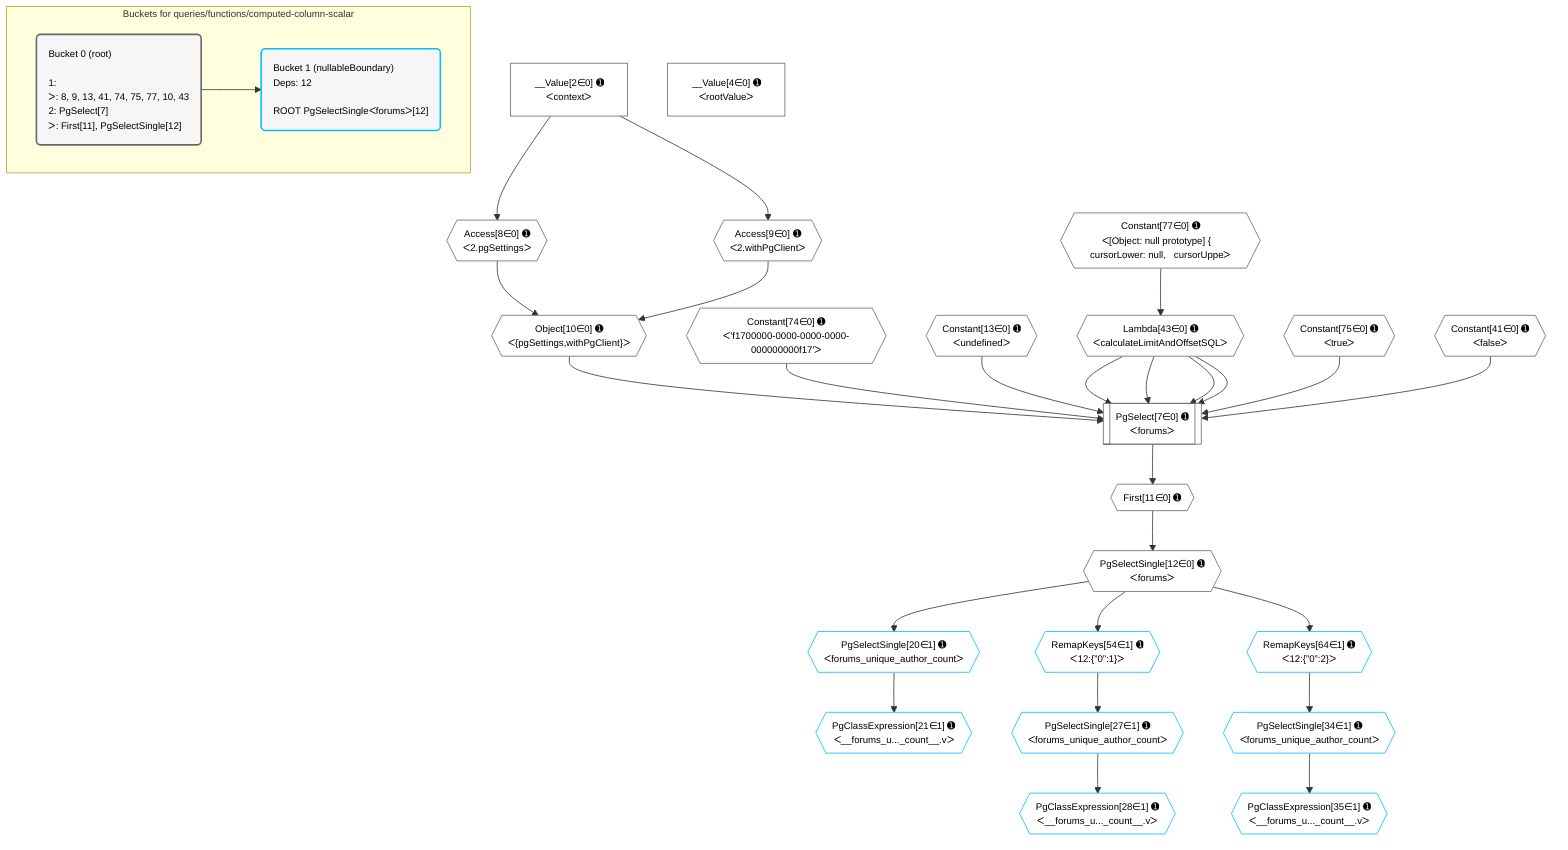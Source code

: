 %%{init: {'themeVariables': { 'fontSize': '12px'}}}%%
graph TD
    classDef path fill:#eee,stroke:#000,color:#000
    classDef plan fill:#fff,stroke-width:1px,color:#000
    classDef itemplan fill:#fff,stroke-width:2px,color:#000
    classDef unbatchedplan fill:#dff,stroke-width:1px,color:#000
    classDef sideeffectplan fill:#fcc,stroke-width:2px,color:#000
    classDef bucket fill:#f6f6f6,color:#000,stroke-width:2px,text-align:left


    %% plan dependencies
    PgSelect7[["PgSelect[7∈0] ➊<br />ᐸforumsᐳ"]]:::plan
    Object10{{"Object[10∈0] ➊<br />ᐸ{pgSettings,withPgClient}ᐳ"}}:::plan
    Constant74{{"Constant[74∈0] ➊<br />ᐸ'f1700000-0000-0000-0000-000000000f17'ᐳ"}}:::plan
    Constant13{{"Constant[13∈0] ➊<br />ᐸundefinedᐳ"}}:::plan
    Lambda43{{"Lambda[43∈0] ➊<br />ᐸcalculateLimitAndOffsetSQLᐳ"}}:::plan
    Constant75{{"Constant[75∈0] ➊<br />ᐸtrueᐳ"}}:::plan
    Constant41{{"Constant[41∈0] ➊<br />ᐸfalseᐳ"}}:::plan
    Object10 & Constant74 & Constant13 & Lambda43 & Constant75 & Lambda43 & Constant41 & Lambda43 & Lambda43 --> PgSelect7
    Access8{{"Access[8∈0] ➊<br />ᐸ2.pgSettingsᐳ"}}:::plan
    Access9{{"Access[9∈0] ➊<br />ᐸ2.withPgClientᐳ"}}:::plan
    Access8 & Access9 --> Object10
    __Value2["__Value[2∈0] ➊<br />ᐸcontextᐳ"]:::plan
    __Value2 --> Access8
    __Value2 --> Access9
    First11{{"First[11∈0] ➊"}}:::plan
    PgSelect7 --> First11
    PgSelectSingle12{{"PgSelectSingle[12∈0] ➊<br />ᐸforumsᐳ"}}:::plan
    First11 --> PgSelectSingle12
    Constant77{{"Constant[77∈0] ➊<br />ᐸ[Object: null prototype] {   cursorLower: null,   cursorUppeᐳ"}}:::plan
    Constant77 --> Lambda43
    __Value4["__Value[4∈0] ➊<br />ᐸrootValueᐳ"]:::plan
    PgSelectSingle20{{"PgSelectSingle[20∈1] ➊<br />ᐸforums_unique_author_countᐳ"}}:::plan
    PgSelectSingle12 --> PgSelectSingle20
    PgClassExpression21{{"PgClassExpression[21∈1] ➊<br />ᐸ__forums_u..._count__.vᐳ"}}:::plan
    PgSelectSingle20 --> PgClassExpression21
    PgSelectSingle27{{"PgSelectSingle[27∈1] ➊<br />ᐸforums_unique_author_countᐳ"}}:::plan
    RemapKeys54{{"RemapKeys[54∈1] ➊<br />ᐸ12:{”0”:1}ᐳ"}}:::plan
    RemapKeys54 --> PgSelectSingle27
    PgClassExpression28{{"PgClassExpression[28∈1] ➊<br />ᐸ__forums_u..._count__.vᐳ"}}:::plan
    PgSelectSingle27 --> PgClassExpression28
    PgSelectSingle34{{"PgSelectSingle[34∈1] ➊<br />ᐸforums_unique_author_countᐳ"}}:::plan
    RemapKeys64{{"RemapKeys[64∈1] ➊<br />ᐸ12:{”0”:2}ᐳ"}}:::plan
    RemapKeys64 --> PgSelectSingle34
    PgClassExpression35{{"PgClassExpression[35∈1] ➊<br />ᐸ__forums_u..._count__.vᐳ"}}:::plan
    PgSelectSingle34 --> PgClassExpression35
    PgSelectSingle12 --> RemapKeys54
    PgSelectSingle12 --> RemapKeys64

    %% define steps

    subgraph "Buckets for queries/functions/computed-column-scalar"
    Bucket0("Bucket 0 (root)<br /><br />1: <br />ᐳ: 8, 9, 13, 41, 74, 75, 77, 10, 43<br />2: PgSelect[7]<br />ᐳ: First[11], PgSelectSingle[12]"):::bucket
    classDef bucket0 stroke:#696969
    class Bucket0,__Value2,__Value4,PgSelect7,Access8,Access9,Object10,First11,PgSelectSingle12,Constant13,Constant41,Lambda43,Constant74,Constant75,Constant77 bucket0
    Bucket1("Bucket 1 (nullableBoundary)<br />Deps: 12<br /><br />ROOT PgSelectSingleᐸforumsᐳ[12]"):::bucket
    classDef bucket1 stroke:#00bfff
    class Bucket1,PgSelectSingle20,PgClassExpression21,PgSelectSingle27,PgClassExpression28,PgSelectSingle34,PgClassExpression35,RemapKeys54,RemapKeys64 bucket1
    Bucket0 --> Bucket1
    end